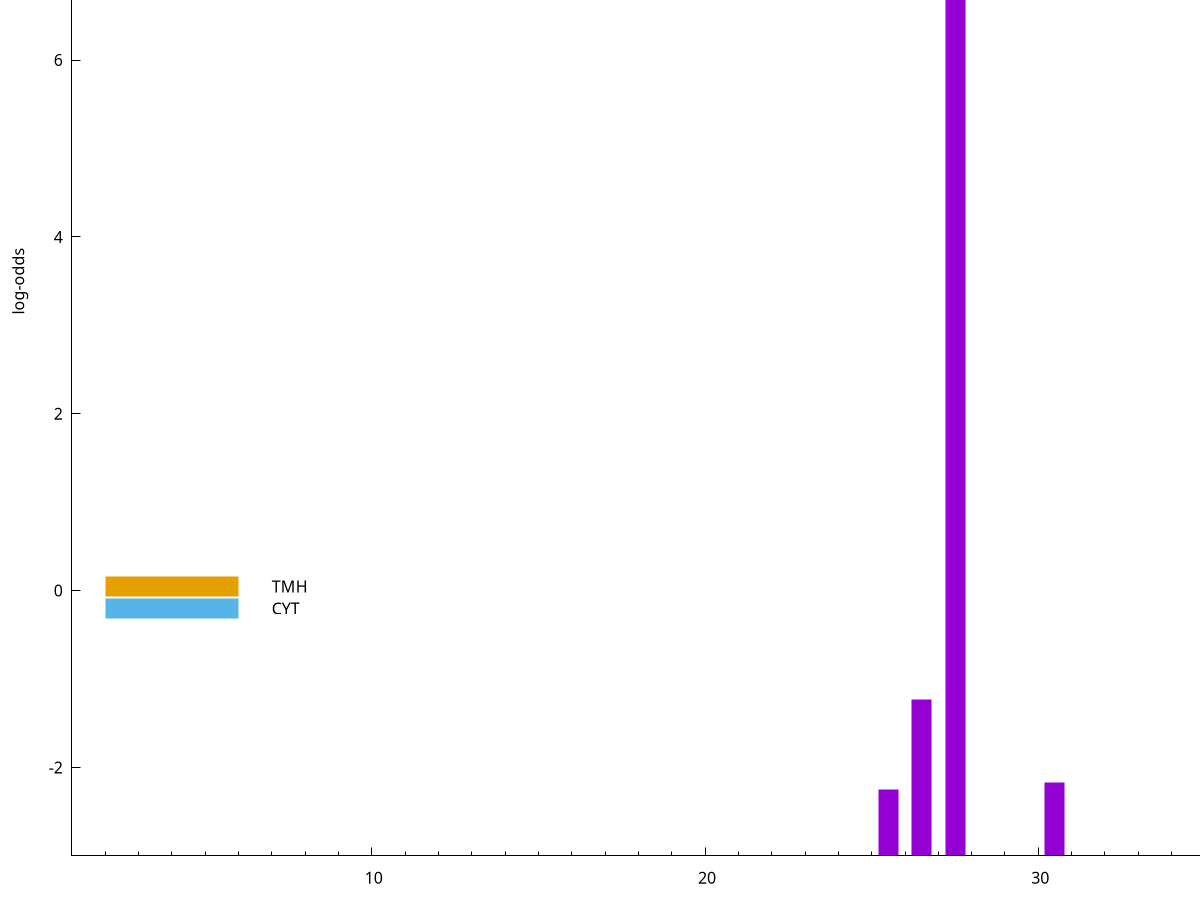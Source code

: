set title "LipoP predictions for SRR4017825.gff"
set size 2., 1.4
set xrange [1:70] 
set mxtics 10
set yrange [-3:10]
set y2range [0:13]
set ylabel "log-odds"
set term postscript eps color solid "Helvetica" 30
set output "SRR4017825.gff51.eps"
set arrow from 2,9.20185 to 6,9.20185 nohead lt 1 lw 20
set label "SpI" at 7,9.20185
set arrow from 2,0.0459838 to 6,0.0459838 nohead lt 4 lw 20
set label "TMH" at 7,0.0459838
set arrow from 2,-0.200913 to 6,-0.200913 nohead lt 3 lw 20
set label "CYT" at 7,-0.200913
set arrow from 2,9.20185 to 6,9.20185 nohead lt 1 lw 20
set label "SpI" at 7,9.20185
# NOTE: The scores below are the log-odds scores with the threshold
# NOTE: subtracted (a hack to make gnuplot make the histogram all
# NOTE: look nice).
plot "-" axes x1y2 title "" with impulses lt 1 lw 20
27.500000 12.199270
26.500000 1.764950
30.500000 0.833100
25.500000 0.753410
e
exit
